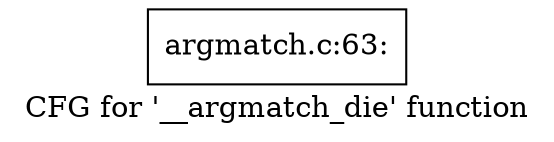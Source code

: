 digraph "CFG for '__argmatch_die' function" {
	label="CFG for '__argmatch_die' function";

	Node0xc5daaf0 [shape=record,label="{argmatch.c:63:}"];
}
